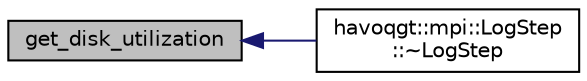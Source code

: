 digraph "get_disk_utilization"
{
  edge [fontname="Helvetica",fontsize="10",labelfontname="Helvetica",labelfontsize="10"];
  node [fontname="Helvetica",fontsize="10",shape=record];
  rankdir="LR";
  Node1 [label="get_disk_utilization",height=0.2,width=0.4,color="black", fillcolor="grey75", style="filled", fontcolor="black"];
  Node1 -> Node2 [dir="back",color="midnightblue",fontsize="10",style="solid",fontname="Helvetica"];
  Node2 [label="havoqgt::mpi::LogStep\l::~LogStep",height=0.2,width=0.4,color="black", fillcolor="white", style="filled",URL="$classhavoqgt_1_1mpi_1_1LogStep.html#a3798599ac814e2b7486a39c94efc987e"];
}

